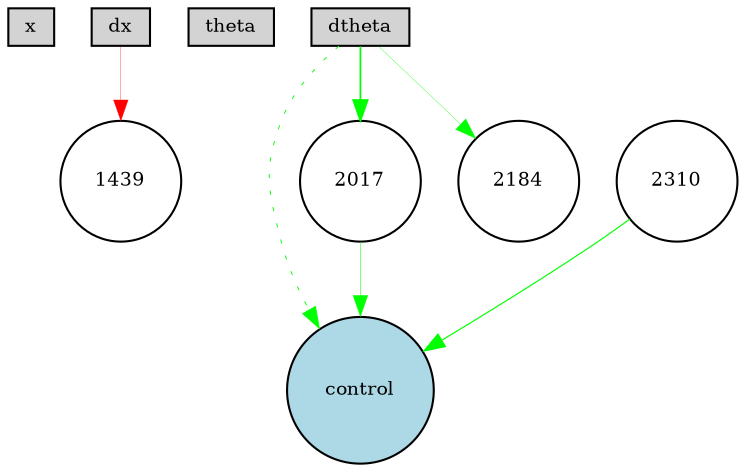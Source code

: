 digraph {
	node [fontsize=9 height=0.2 shape=circle width=0.2]
	x [fillcolor=lightgray shape=box style=filled]
	dx [fillcolor=lightgray shape=box style=filled]
	theta [fillcolor=lightgray shape=box style=filled]
	dtheta [fillcolor=lightgray shape=box style=filled]
	control [fillcolor=lightblue style=filled]
	2017 [fillcolor=white style=filled]
	2310 [fillcolor=white style=filled]
	2184 [fillcolor=white style=filled]
	1439 [fillcolor=white style=filled]
	dx -> 1439 [color=red penwidth=0.1568837049507772 style=solid]
	dtheta -> control [color=green penwidth=0.4501067512615654 style=dotted]
	dtheta -> 2017 [color=green penwidth=0.8047323853698989 style=solid]
	2017 -> control [color=green penwidth=0.24266026298012347 style=solid]
	dtheta -> 2184 [color=green penwidth=0.16547266893453494 style=solid]
	2310 -> control [color=green penwidth=0.5600302436273658 style=solid]
}
